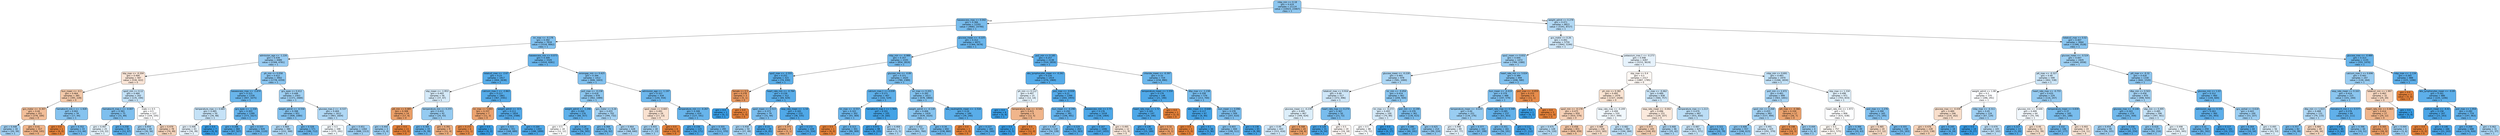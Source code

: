 digraph Tree {
node [shape=box, style="filled, rounded", color="black", fontname="helvetica"] ;
edge [fontname="helvetica"] ;
0 [label="mbp_min <= 0.18\ngini = 0.419\nsamples = 21114\nvalue = [10023, 23467]\nclass = 1", fillcolor="#8ec7f0"] ;
1 [label="baseexcess_max <= 0.042\ngini = 0.366\nsamples = 12291\nvalue = [4682, 14740]\nclass = 1", fillcolor="#78bced"] ;
0 -> 1 [labeldistance=2.5, labelangle=45, headlabel="True"] ;
2 [label="inr_max <= -0.178\ngini = 0.392\nsamples = 7818\nvalue = [3318, 9062]\nclass = 1", fillcolor="#81c1ef"] ;
1 -> 2 ;
3 [label="admission_age <= -1.226\ngini = 0.439\nsamples = 4489\nvalue = [2308, 4781]\nclass = 1", fillcolor="#99ccf2"] ;
2 -> 3 ;
4 [label="sbp_max <= -0.204\ngini = 0.494\nsamples = 587\nvalue = [530, 422]\nclass = 0", fillcolor="#fae5d7"] ;
3 -> 4 ;
5 [label="bun_mean <= -0.1\ngini = 0.464\nsamples = 385\nvalue = [395, 228]\nclass = 0", fillcolor="#f4caab"] ;
4 -> 5 ;
6 [label="gcs_motor <= -0.307\ngini = 0.44\nsamples = 351\nvalue = [378, 184]\nclass = 0", fillcolor="#f2be99"] ;
5 -> 6 ;
7 [label="gini = 0.448\nsamples = 34\nvalue = [20, 39]\nclass = 1", fillcolor="#9fcff2"] ;
6 -> 7 ;
8 [label="gini = 0.41\nsamples = 317\nvalue = [358, 145]\nclass = 0", fillcolor="#f0b489"] ;
6 -> 8 ;
9 [label="hematocrit_min.1 <= -1.928\ngini = 0.402\nsamples = 34\nvalue = [17, 44]\nclass = 1", fillcolor="#86c3ef"] ;
5 -> 9 ;
10 [label="gini = 0.0\nsamples = 1\nvalue = [4, 0]\nclass = 0", fillcolor="#e58139"] ;
9 -> 10 ;
11 [label="gini = 0.352\nsamples = 33\nvalue = [13, 44]\nclass = 1", fillcolor="#74baed"] ;
9 -> 11 ;
12 [label="spo2_min <= 0.12\ngini = 0.484\nsamples = 202\nvalue = [135, 194]\nclass = 1", fillcolor="#c3e1f7"] ;
4 -> 12 ;
13 [label="hematocrit_max.1 <= -0.007\ngini = 0.383\nsamples = 75\nvalue = [31, 89]\nclass = 1", fillcolor="#7ebfee"] ;
12 -> 13 ;
14 [label="gini = 0.497\nsamples = 25\nvalue = [19, 22]\nclass = 1", fillcolor="#e4f2fb"] ;
13 -> 14 ;
15 [label="gini = 0.258\nsamples = 50\nvalue = [12, 67]\nclass = 1", fillcolor="#5cafea"] ;
13 -> 15 ;
16 [label="male <= 0.5\ngini = 0.5\nsamples = 127\nvalue = [104, 105]\nclass = 1", fillcolor="#fdfeff"] ;
12 -> 16 ;
17 [label="gini = 0.454\nsamples = 49\nvalue = [30, 56]\nclass = 1", fillcolor="#a3d2f3"] ;
16 -> 17 ;
18 [label="gini = 0.479\nsamples = 78\nvalue = [74, 49]\nclass = 0", fillcolor="#f6d4bc"] ;
16 -> 18 ;
19 [label="ph_min <= 0.058\ngini = 0.412\nsamples = 3902\nvalue = [1778, 4359]\nclass = 1", fillcolor="#8ac5f0"] ;
3 -> 19 ;
20 [label="baseexcess_max <= -2.874\ngini = 0.315\nsamples = 1339\nvalue = [407, 1675]\nclass = 1", fillcolor="#69b5eb"] ;
19 -> 20 ;
21 [label="temperature_max <= 0.685\ngini = 0.485\nsamples = 50\nvalue = [34, 48]\nclass = 1", fillcolor="#c5e2f7"] ;
20 -> 21 ;
22 [label="gini = 0.498\nsamples = 43\nvalue = [34, 39]\nclass = 1", fillcolor="#e6f2fc"] ;
21 -> 22 ;
23 [label="gini = 0.0\nsamples = 7\nvalue = [0, 9]\nclass = 1", fillcolor="#399de5"] ;
21 -> 23 ;
24 [label="gcs_eyes <= -1.334\ngini = 0.303\nsamples = 1289\nvalue = [373, 1627]\nclass = 1", fillcolor="#66b3eb"] ;
20 -> 24 ;
25 [label="gini = 0.206\nsamples = 360\nvalue = [67, 507]\nclass = 1", fillcolor="#53aae8"] ;
24 -> 25 ;
26 [label="gini = 0.337\nsamples = 929\nvalue = [306, 1120]\nclass = 1", fillcolor="#6fb8ec"] ;
24 -> 26 ;
27 [label="gcs_eyes <= 0.412\ngini = 0.448\nsamples = 2563\nvalue = [1371, 2684]\nclass = 1", fillcolor="#9ecff2"] ;
19 -> 27 ;
28 [label="weight_admit <= -0.556\ngini = 0.398\nsamples = 951\nvalue = [408, 1080]\nclass = 1", fillcolor="#84c2ef"] ;
27 -> 28 ;
29 [label="gini = 0.469\nsamples = 380\nvalue = [222, 368]\nclass = 1", fillcolor="#b0d8f5"] ;
28 -> 29 ;
30 [label="gini = 0.328\nsamples = 571\nvalue = [186, 712]\nclass = 1", fillcolor="#6db7ec"] ;
28 -> 30 ;
31 [label="glucose_max.2 <= -0.537\ngini = 0.469\nsamples = 1612\nvalue = [963, 1604]\nclass = 1", fillcolor="#b0d8f5"] ;
27 -> 31 ;
32 [label="gini = 0.5\nsamples = 348\nvalue = [275, 291]\nclass = 1", fillcolor="#f4fafe"] ;
31 -> 32 ;
33 [label="gini = 0.451\nsamples = 1264\nvalue = [688, 1313]\nclass = 1", fillcolor="#a1d0f3"] ;
31 -> 33 ;
34 [label="baseexcess_min <= 0.073\ngini = 0.309\nsamples = 3329\nvalue = [1010, 4281]\nclass = 1", fillcolor="#68b4eb"] ;
2 -> 34 ;
35 [label="totalco2_max <= -2.67\ngini = 0.23\nsamples = 1917\nvalue = [404, 2638]\nclass = 1", fillcolor="#57ace9"] ;
34 -> 35 ;
36 [label="sbp_mean <= -1.953\ngini = 0.493\nsamples = 56\nvalue = [37, 47]\nclass = 1", fillcolor="#d5eaf9"] ;
35 -> 36 ;
37 [label="ptt_min <= 0.485\ngini = 0.308\nsamples = 14\nvalue = [17, 4]\nclass = 0", fillcolor="#eb9f68"] ;
36 -> 37 ;
38 [label="gini = 0.444\nsamples = 3\nvalue = [2, 4]\nclass = 1", fillcolor="#9ccef2"] ;
37 -> 38 ;
39 [label="gini = 0.0\nsamples = 11\nvalue = [15, 0]\nclass = 0", fillcolor="#e58139"] ;
37 -> 39 ;
40 [label="temperature_min <= 0.255\ngini = 0.433\nsamples = 42\nvalue = [20, 43]\nclass = 1", fillcolor="#95cbf1"] ;
36 -> 40 ;
41 [label="gini = 0.305\nsamples = 33\nvalue = [9, 39]\nclass = 1", fillcolor="#67b4eb"] ;
40 -> 41 ;
42 [label="gini = 0.391\nsamples = 9\nvalue = [11, 4]\nclass = 0", fillcolor="#eeaf81"] ;
40 -> 42 ;
43 [label="calcium_max.1 <= -2.863\ngini = 0.217\nsamples = 1861\nvalue = [367, 2591]\nclass = 1", fillcolor="#55abe9"] ;
35 -> 43 ;
44 [label="inr_max <= 5.693\ngini = 0.337\nsamples = 7\nvalue = [11, 3]\nclass = 0", fillcolor="#eca36f"] ;
43 -> 44 ;
45 [label="gini = 0.153\nsamples = 6\nvalue = [11, 1]\nclass = 0", fillcolor="#e78c4b"] ;
44 -> 45 ;
46 [label="gini = 0.0\nsamples = 1\nvalue = [0, 2]\nclass = 1", fillcolor="#399de5"] ;
44 -> 46 ;
47 [label="weight_admit <= -0.5\ngini = 0.213\nsamples = 1854\nvalue = [356, 2588]\nclass = 1", fillcolor="#54aae9"] ;
43 -> 47 ;
48 [label="gini = 0.315\nsamples = 551\nvalue = [168, 689]\nclass = 1", fillcolor="#69b5eb"] ;
47 -> 48 ;
49 [label="gini = 0.164\nsamples = 1303\nvalue = [188, 1899]\nclass = 1", fillcolor="#4da7e8"] ;
47 -> 49 ;
50 [label="aniongap_min <= 0.425\ngini = 0.394\nsamples = 1412\nvalue = [606, 1643]\nclass = 1", fillcolor="#82c1ef"] ;
34 -> 50 ;
51 [label="po2_max <= -0.238\ngini = 0.418\nsamples = 978\nvalue = [462, 1089]\nclass = 1", fillcolor="#8dc7f0"] ;
50 -> 51 ;
52 [label="weight_admit <= -1.246\ngini = 0.269\nsamples = 276\nvalue = [68, 357]\nclass = 1", fillcolor="#5fb0ea"] ;
51 -> 52 ;
53 [label="gini = 0.5\nsamples = 18\nvalue = [12, 12]\nclass = 0", fillcolor="#ffffff"] ;
52 -> 53 ;
54 [label="gini = 0.24\nsamples = 258\nvalue = [56, 345]\nclass = 1", fillcolor="#59ade9"] ;
52 -> 54 ;
55 [label="gcs_motor <= 0.26\ngini = 0.455\nsamples = 702\nvalue = [394, 732]\nclass = 1", fillcolor="#a4d2f3"] ;
51 -> 55 ;
56 [label="gini = 0.344\nsamples = 74\nvalue = [26, 92]\nclass = 1", fillcolor="#71b9ec"] ;
55 -> 56 ;
57 [label="gini = 0.464\nsamples = 628\nvalue = [368, 640]\nclass = 1", fillcolor="#abd5f4"] ;
55 -> 57 ;
58 [label="admission_age <= -1.197\ngini = 0.327\nsamples = 434\nvalue = [144, 554]\nclass = 1", fillcolor="#6cb6ec"] ;
50 -> 58 ;
59 [label="spo2_mean <= 0.665\ngini = 0.491\nsamples = 24\nvalue = [17, 13]\nclass = 0", fillcolor="#f9e1d0"] ;
58 -> 59 ;
60 [label="gini = 0.455\nsamples = 18\nvalue = [7, 13]\nclass = 1", fillcolor="#a4d2f3"] ;
59 -> 60 ;
61 [label="gini = 0.0\nsamples = 6\nvalue = [10, 0]\nclass = 0", fillcolor="#e58139"] ;
59 -> 61 ;
62 [label="temperature_min <= -0.267\ngini = 0.308\nsamples = 410\nvalue = [127, 541]\nclass = 1", fillcolor="#67b4eb"] ;
58 -> 62 ;
63 [label="gini = 0.156\nsamples = 115\nvalue = [16, 171]\nclass = 1", fillcolor="#4ca6e7"] ;
62 -> 63 ;
64 [label="gini = 0.355\nsamples = 295\nvalue = [111, 370]\nclass = 1", fillcolor="#74baed"] ;
62 -> 64 ;
65 [label="glucose_mean <= -0.225\ngini = 0.312\nsamples = 4473\nvalue = [1364, 5678]\nclass = 1", fillcolor="#69b5eb"] ;
1 -> 65 ;
66 [label="mbp_min <= -0.988\ngini = 0.357\nsamples = 2335\nvalue = [854, 2819]\nclass = 1", fillcolor="#75bbed"] ;
65 -> 66 ;
67 [label="spo2_max <= -2.555\ngini = 0.251\nsamples = 315\nvalue = [74, 430]\nclass = 1", fillcolor="#5baee9"] ;
66 -> 67 ;
68 [label="female <= 0.5\ngini = 0.278\nsamples = 3\nvalue = [5, 1]\nclass = 0", fillcolor="#ea9a61"] ;
67 -> 68 ;
69 [label="gini = 0.0\nsamples = 1\nvalue = [0, 1]\nclass = 1", fillcolor="#399de5"] ;
68 -> 69 ;
70 [label="gini = 0.0\nsamples = 2\nvalue = [5, 0]\nclass = 0", fillcolor="#e58139"] ;
68 -> 70 ;
71 [label="heart_rate_min <= -0.784\ngini = 0.239\nsamples = 312\nvalue = [69, 429]\nclass = 1", fillcolor="#59ade9"] ;
67 -> 71 ;
72 [label="spo2_mean <= 0.513\ngini = 0.373\nsamples = 79\nvalue = [31, 94]\nclass = 1", fillcolor="#7abdee"] ;
71 -> 72 ;
73 [label="gini = 0.458\nsamples = 50\nvalue = [27, 49]\nclass = 1", fillcolor="#a6d3f3"] ;
72 -> 73 ;
74 [label="gini = 0.15\nsamples = 29\nvalue = [4, 45]\nclass = 1", fillcolor="#4ba6e7"] ;
72 -> 74 ;
75 [label="resp_rate_mean <= -1.54\ngini = 0.183\nsamples = 233\nvalue = [38, 335]\nclass = 1", fillcolor="#4fa8e8"] ;
71 -> 75 ;
76 [label="gini = 0.375\nsamples = 4\nvalue = [3, 1]\nclass = 0", fillcolor="#eeab7b"] ;
75 -> 76 ;
77 [label="gini = 0.172\nsamples = 229\nvalue = [35, 334]\nclass = 1", fillcolor="#4ea7e8"] ;
75 -> 77 ;
78 [label="glucose_min <= -0.89\ngini = 0.371\nsamples = 2020\nvalue = [780, 2389]\nclass = 1", fillcolor="#7abded"] ;
66 -> 78 ;
79 [label="calcium_max.1 <= 0.039\ngini = 0.271\nsamples = 407\nvalue = [102, 529]\nclass = 1", fillcolor="#5fb0ea"] ;
78 -> 79 ;
80 [label="inr_max <= -0.557\ngini = 0.322\nsamples = 302\nvalue = [93, 369]\nclass = 1", fillcolor="#6bb6ec"] ;
79 -> 80 ;
81 [label="gini = 0.0\nsamples = 1\nvalue = [4, 0]\nclass = 0", fillcolor="#e58139"] ;
80 -> 81 ;
82 [label="gini = 0.313\nsamples = 301\nvalue = [89, 369]\nclass = 1", fillcolor="#69b5eb"] ;
80 -> 82 ;
83 [label="hematocrit_max.1 <= 1.564\ngini = 0.101\nsamples = 105\nvalue = [9, 160]\nclass = 1", fillcolor="#44a3e6"] ;
79 -> 83 ;
84 [label="gini = 0.072\nsamples = 98\nvalue = [6, 155]\nclass = 1", fillcolor="#41a1e6"] ;
83 -> 84 ;
85 [label="gini = 0.469\nsamples = 7\nvalue = [3, 5]\nclass = 1", fillcolor="#b0d8f5"] ;
83 -> 85 ;
86 [label="inr_max <= 0.201\ngini = 0.392\nsamples = 1613\nvalue = [678, 1860]\nclass = 1", fillcolor="#81c1ee"] ;
78 -> 86 ;
87 [label="weight_admit <= -0.128\ngini = 0.406\nsamples = 1429\nvalue = [639, 1620]\nclass = 1", fillcolor="#87c4ef"] ;
86 -> 87 ;
88 [label="gini = 0.452\nsamples = 737\nvalue = [401, 760]\nclass = 1", fillcolor="#a1d1f3"] ;
87 -> 88 ;
89 [label="gini = 0.34\nsamples = 692\nvalue = [238, 860]\nclass = 1", fillcolor="#70b8ec"] ;
87 -> 89 ;
90 [label="abs_neutrophils_mean <= -1.516\ngini = 0.24\nsamples = 184\nvalue = [39, 240]\nclass = 1", fillcolor="#59ade9"] ;
86 -> 90 ;
91 [label="gini = 0.0\nsamples = 1\nvalue = [3, 0]\nclass = 0", fillcolor="#e58139"] ;
90 -> 91 ;
92 [label="gini = 0.227\nsamples = 183\nvalue = [36, 240]\nclass = 1", fillcolor="#57ace9"] ;
90 -> 92 ;
93 [label="po2_min <= 0.185\ngini = 0.257\nsamples = 2138\nvalue = [510, 2859]\nclass = 1", fillcolor="#5caeea"] ;
65 -> 93 ;
94 [label="abs_lymphocytes_mean <= -0.261\ngini = 0.216\nsamples = 1414\nvalue = [276, 1969]\nclass = 1", fillcolor="#55abe9"] ;
93 -> 94 ;
95 [label="ph_min <= 0.112\ngini = 0.497\nsamples = 15\nvalue = [12, 14]\nclass = 1", fillcolor="#e3f1fb"] ;
94 -> 95 ;
96 [label="gini = 0.0\nsamples = 6\nvalue = [0, 9]\nclass = 1", fillcolor="#399de5"] ;
95 -> 96 ;
97 [label="temperature_max <= -0.542\ngini = 0.415\nsamples = 9\nvalue = [12, 5]\nclass = 0", fillcolor="#f0b58b"] ;
95 -> 97 ;
98 [label="gini = 0.0\nsamples = 2\nvalue = [0, 5]\nclass = 1", fillcolor="#399de5"] ;
97 -> 98 ;
99 [label="gini = 0.0\nsamples = 7\nvalue = [12, 0]\nclass = 0", fillcolor="#e58139"] ;
97 -> 99 ;
100 [label="po2_max <= -0.939\ngini = 0.21\nsamples = 1399\nvalue = [264, 1955]\nclass = 1", fillcolor="#54aae9"] ;
94 -> 100 ;
101 [label="bun_mean <= -0.296\ngini = 0.292\nsamples = 381\nvalue = [106, 491]\nclass = 1", fillcolor="#64b2eb"] ;
100 -> 101 ;
102 [label="gini = 0.417\nsamples = 118\nvalue = [54, 128]\nclass = 1", fillcolor="#8dc6f0"] ;
101 -> 102 ;
103 [label="gini = 0.219\nsamples = 263\nvalue = [52, 363]\nclass = 1", fillcolor="#55abe9"] ;
101 -> 103 ;
104 [label="baseexcess_min <= 2.71\ngini = 0.176\nsamples = 1018\nvalue = [158, 1464]\nclass = 1", fillcolor="#4ea8e8"] ;
100 -> 104 ;
105 [label="gini = 0.167\nsamples = 1006\nvalue = [147, 1455]\nclass = 1", fillcolor="#4da7e8"] ;
104 -> 105 ;
106 [label="gini = 0.495\nsamples = 12\nvalue = [11, 9]\nclass = 0", fillcolor="#fae8db"] ;
104 -> 106 ;
107 [label="chloride_mean <= -0.397\ngini = 0.33\nsamples = 724\nvalue = [234, 890]\nclass = 1", fillcolor="#6db7ec"] ;
93 -> 107 ;
108 [label="temperature_mean <= 3.359\ngini = 0.179\nsamples = 148\nvalue = [21, 190]\nclass = 1", fillcolor="#4fa8e8"] ;
107 -> 108 ;
109 [label="heart_rate_max <= 1.72\ngini = 0.165\nsamples = 147\nvalue = [19, 190]\nclass = 1", fillcolor="#4da7e8"] ;
108 -> 109 ;
110 [label="gini = 0.136\nsamples = 144\nvalue = [15, 189]\nclass = 1", fillcolor="#49a5e7"] ;
109 -> 110 ;
111 [label="gini = 0.32\nsamples = 3\nvalue = [4, 1]\nclass = 0", fillcolor="#eca06a"] ;
109 -> 111 ;
112 [label="gini = 0.0\nsamples = 1\nvalue = [2, 0]\nclass = 0", fillcolor="#e58139"] ;
108 -> 112 ;
113 [label="dbp_max <= -1.238\ngini = 0.358\nsamples = 576\nvalue = [213, 700]\nclass = 1", fillcolor="#75bbed"] ;
107 -> 113 ;
114 [label="wbc_mean <= -0.648\ngini = 0.117\nsamples = 67\nvalue = [6, 90]\nclass = 1", fillcolor="#46a4e7"] ;
113 -> 114 ;
115 [label="gini = 0.0\nsamples = 1\nvalue = [1, 0]\nclass = 0", fillcolor="#e58139"] ;
114 -> 115 ;
116 [label="gini = 0.1\nsamples = 66\nvalue = [5, 90]\nclass = 1", fillcolor="#44a2e6"] ;
114 -> 116 ;
117 [label="bun_mean <= 0.096\ngini = 0.378\nsamples = 509\nvalue = [207, 610]\nclass = 1", fillcolor="#7cbeee"] ;
113 -> 117 ;
118 [label="gini = 0.403\nsamples = 444\nvalue = [199, 511]\nclass = 1", fillcolor="#86c3ef"] ;
117 -> 118 ;
119 [label="gini = 0.138\nsamples = 65\nvalue = [8, 99]\nclass = 1", fillcolor="#49a5e7"] ;
117 -> 119 ;
120 [label="weight_admit <= 0.278\ngini = 0.471\nsamples = 8823\nvalue = [5341, 8727]\nclass = 1", fillcolor="#b2d9f5"] ;
0 -> 120 [labeldistance=2.5, labelangle=-45, headlabel="False"] ;
121 [label="gcs_motor <= 0.26\ngini = 0.491\nsamples = 5759\nvalue = [3942, 5199]\nclass = 1", fillcolor="#cfe7f9"] ;
120 -> 121 ;
122 [label="spo2_mean <= 0.832\ngini = 0.444\nsamples = 1472\nvalue = [789, 1580]\nclass = 1", fillcolor="#9ccef2"] ;
121 -> 122 ;
123 [label="glucose_mean <= -0.228\ngini = 0.465\nsamples = 978\nvalue = [581, 1000]\nclass = 1", fillcolor="#acd6f4"] ;
122 -> 123 ;
124 [label="totalco2_max <= 0.916\ngini = 0.49\nsamples = 517\nvalue = [372, 496]\nclass = 1", fillcolor="#cee6f8"] ;
123 -> 124 ;
125 [label="glucose_mean <= -0.239\ngini = 0.495\nsamples = 467\nvalue = [349, 424]\nclass = 1", fillcolor="#dceefa"] ;
124 -> 125 ;
126 [label="gini = 0.49\nsamples = 443\nvalue = [315, 416]\nclass = 1", fillcolor="#cfe7f9"] ;
125 -> 126 ;
127 [label="gini = 0.308\nsamples = 24\nvalue = [34, 8]\nclass = 0", fillcolor="#eb9f68"] ;
125 -> 127 ;
128 [label="heart_rate_max <= 0.274\ngini = 0.367\nsamples = 50\nvalue = [23, 72]\nclass = 1", fillcolor="#78bced"] ;
124 -> 128 ;
129 [label="gini = 0.128\nsamples = 31\nvalue = [4, 54]\nclass = 1", fillcolor="#48a4e7"] ;
128 -> 129 ;
130 [label="gini = 0.5\nsamples = 19\nvalue = [19, 18]\nclass = 0", fillcolor="#fef8f5"] ;
128 -> 130 ;
131 [label="inr_min <= -0.454\ngini = 0.414\nsamples = 461\nvalue = [209, 504]\nclass = 1", fillcolor="#8bc6f0"] ;
123 -> 131 ;
132 [label="inr_max <= -0.273\ngini = 0.493\nsamples = 100\nvalue = [70, 89]\nclass = 1", fillcolor="#d5eaf9"] ;
131 -> 132 ;
133 [label="gini = 0.5\nsamples = 88\nvalue = [70, 72]\nclass = 1", fillcolor="#fafcfe"] ;
132 -> 133 ;
134 [label="gini = 0.0\nsamples = 12\nvalue = [0, 17]\nclass = 1", fillcolor="#399de5"] ;
132 -> 134 ;
135 [label="po2_min <= -0.199\ngini = 0.376\nsamples = 361\nvalue = [139, 415]\nclass = 1", fillcolor="#7bbeee"] ;
131 -> 135 ;
136 [label="gini = 0.286\nsamples = 147\nvalue = [40, 191]\nclass = 1", fillcolor="#62b2ea"] ;
135 -> 136 ;
137 [label="gini = 0.425\nsamples = 214\nvalue = [99, 224]\nclass = 1", fillcolor="#91c8f0"] ;
135 -> 137 ;
138 [label="heart_rate_min <= 3.024\ngini = 0.389\nsamples = 494\nvalue = [208, 580]\nclass = 1", fillcolor="#80c0ee"] ;
122 -> 138 ;
139 [label="bun_mean <= -0.419\ngini = 0.379\nsamples = 488\nvalue = [197, 579]\nclass = 1", fillcolor="#7cbeee"] ;
138 -> 139 ;
140 [label="temperature_mean <= -0.033\ngini = 0.44\nsamples = 251\nvalue = [134, 276]\nclass = 1", fillcolor="#99cdf2"] ;
139 -> 140 ;
141 [label="gini = 0.498\nsamples = 89\nvalue = [67, 77]\nclass = 1", fillcolor="#e5f2fc"] ;
140 -> 141 ;
142 [label="gini = 0.377\nsamples = 162\nvalue = [67, 199]\nclass = 1", fillcolor="#7cbeee"] ;
140 -> 142 ;
143 [label="heart_rate_max <= 0.348\ngini = 0.285\nsamples = 237\nvalue = [63, 303]\nclass = 1", fillcolor="#62b1ea"] ;
139 -> 143 ;
144 [label="gini = 0.351\nsamples = 161\nvalue = [56, 191]\nclass = 1", fillcolor="#73baed"] ;
143 -> 144 ;
145 [label="gini = 0.111\nsamples = 76\nvalue = [7, 112]\nclass = 1", fillcolor="#45a3e7"] ;
143 -> 145 ;
146 [label="po2_max <= -0.859\ngini = 0.153\nsamples = 6\nvalue = [11, 1]\nclass = 0", fillcolor="#e78c4b"] ;
138 -> 146 ;
147 [label="gini = 0.0\nsamples = 1\nvalue = [0, 1]\nclass = 1", fillcolor="#399de5"] ;
146 -> 147 ;
148 [label="gini = 0.0\nsamples = 5\nvalue = [11, 0]\nclass = 0", fillcolor="#e58139"] ;
146 -> 148 ;
149 [label="potassium_max.1 <= -0.273\ngini = 0.498\nsamples = 4287\nvalue = [3153, 3619]\nclass = 1", fillcolor="#e6f2fc"] ;
121 -> 149 ;
150 [label="sbp_max <= 0.4\ngini = 0.5\nsamples = 2317\nvalue = [1887, 1785]\nclass = 0", fillcolor="#fef8f4"] ;
149 -> 150 ;
151 [label="ph_min <= 0.382\ngini = 0.492\nsamples = 1479\nvalue = [1327, 1028]\nclass = 0", fillcolor="#f9e3d2"] ;
150 -> 151 ;
152 [label="spo2_min <= -0.178\ngini = 0.475\nsamples = 959\nvalue = [910, 579]\nclass = 0", fillcolor="#f6d1b7"] ;
151 -> 152 ;
153 [label="gini = 0.475\nsamples = 128\nvalue = [76, 120]\nclass = 1", fillcolor="#b6dbf5"] ;
152 -> 153 ;
154 [label="gini = 0.458\nsamples = 831\nvalue = [834, 459]\nclass = 0", fillcolor="#f3c6a6"] ;
152 -> 154 ;
155 [label="resp_rate_max <= -0.209\ngini = 0.499\nsamples = 520\nvalue = [417, 449]\nclass = 1", fillcolor="#f1f8fd"] ;
151 -> 155 ;
156 [label="gini = 0.489\nsamples = 236\nvalue = [223, 165]\nclass = 0", fillcolor="#f8decc"] ;
155 -> 156 ;
157 [label="gini = 0.482\nsamples = 284\nvalue = [194, 284]\nclass = 1", fillcolor="#c0e0f7"] ;
155 -> 157 ;
158 [label="inr_max <= -0.462\ngini = 0.489\nsamples = 838\nvalue = [560, 757]\nclass = 1", fillcolor="#cbe5f8"] ;
150 -> 158 ;
159 [label="resp_rate_mean <= -0.002\ngini = 0.496\nsamples = 151\nvalue = [129, 107]\nclass = 0", fillcolor="#fbeadd"] ;
158 -> 159 ;
160 [label="gini = 0.473\nsamples = 105\nvalue = [104, 65]\nclass = 0", fillcolor="#f5d0b5"] ;
159 -> 160 ;
161 [label="gini = 0.468\nsamples = 46\nvalue = [25, 42]\nclass = 1", fillcolor="#afd7f4"] ;
159 -> 161 ;
162 [label="temperature_max <= 1.213\ngini = 0.479\nsamples = 687\nvalue = [431, 650]\nclass = 1", fillcolor="#bcdef6"] ;
158 -> 162 ;
163 [label="gini = 0.487\nsamples = 625\nvalue = [411, 571]\nclass = 1", fillcolor="#c8e4f8"] ;
162 -> 163 ;
164 [label="gini = 0.322\nsamples = 62\nvalue = [20, 79]\nclass = 1", fillcolor="#6bb6ec"] ;
162 -> 164 ;
165 [label="mbp_min <= 0.691\ngini = 0.483\nsamples = 1970\nvalue = [1266, 1834]\nclass = 1", fillcolor="#c2e1f7"] ;
149 -> 165 ;
166 [label="po2_min <= 2.472\ngini = 0.461\nsamples = 999\nvalue = [563, 1001]\nclass = 1", fillcolor="#a8d4f4"] ;
165 -> 166 ;
167 [label="spo2_min <= 0.268\ngini = 0.455\nsamples = 982\nvalue = [537, 994]\nclass = 1", fillcolor="#a4d2f3"] ;
166 -> 167 ;
168 [label="gini = 0.408\nsamples = 557\nvalue = [246, 615]\nclass = 1", fillcolor="#88c4ef"] ;
167 -> 168 ;
169 [label="gini = 0.491\nsamples = 425\nvalue = [291, 379]\nclass = 1", fillcolor="#d1e8f9"] ;
167 -> 169 ;
170 [label="ptt_max <= -0.366\ngini = 0.334\nsamples = 17\nvalue = [26, 7]\nclass = 0", fillcolor="#eca36e"] ;
166 -> 170 ;
171 [label="gini = 0.198\nsamples = 13\nvalue = [24, 3]\nclass = 0", fillcolor="#e89152"] ;
170 -> 171 ;
172 [label="gini = 0.444\nsamples = 4\nvalue = [2, 4]\nclass = 1", fillcolor="#9ccef2"] ;
170 -> 172 ;
173 [label="sbp_max <= 1.334\ngini = 0.496\nsamples = 971\nvalue = [703, 833]\nclass = 1", fillcolor="#e0f0fb"] ;
165 -> 173 ;
174 [label="heart_rate_min <= 1.973\ngini = 0.5\nsamples = 806\nvalue = [631, 638]\nclass = 1", fillcolor="#fdfeff"] ;
173 -> 174 ;
175 [label="gini = 0.5\nsamples = 757\nvalue = [611, 575]\nclass = 0", fillcolor="#fdf8f3"] ;
174 -> 175 ;
176 [label="gini = 0.366\nsamples = 49\nvalue = [20, 63]\nclass = 1", fillcolor="#78bced"] ;
174 -> 176 ;
177 [label="po2_max <= -1.276\ngini = 0.394\nsamples = 165\nvalue = [72, 195]\nclass = 1", fillcolor="#82c1ef"] ;
173 -> 177 ;
178 [label="gini = 0.485\nsamples = 19\nvalue = [17, 12]\nclass = 0", fillcolor="#f7dac5"] ;
177 -> 178 ;
179 [label="gini = 0.355\nsamples = 146\nvalue = [55, 183]\nclass = 1", fillcolor="#75baed"] ;
177 -> 179 ;
180 [label="totalco2_max <= 0.02\ngini = 0.407\nsamples = 3064\nvalue = [1399, 3528]\nclass = 1", fillcolor="#88c4ef"] ;
120 -> 180 ;
181 [label="glucose_mean <= -0.524\ngini = 0.447\nsamples = 1929\nvalue = [1044, 2058]\nclass = 1", fillcolor="#9dcff2"] ;
180 -> 181 ;
182 [label="ptt_max <= -0.327\ngini = 0.49\nsamples = 599\nvalue = [402, 538]\nclass = 1", fillcolor="#cde6f8"] ;
181 -> 182 ;
183 [label="weight_admit <= 1.08\ngini = 0.5\nsamples = 370\nvalue = [286, 291]\nclass = 1", fillcolor="#fcfdff"] ;
182 -> 183 ;
184 [label="glucose_max <= -0.439\ngini = 0.489\nsamples = 246\nvalue = [219, 162]\nclass = 0", fillcolor="#f8decb"] ;
183 -> 184 ;
185 [label="gini = 0.476\nsamples = 228\nvalue = [215, 138]\nclass = 0", fillcolor="#f6d2b8"] ;
184 -> 185 ;
186 [label="gini = 0.245\nsamples = 18\nvalue = [4, 24]\nclass = 1", fillcolor="#5aade9"] ;
184 -> 186 ;
187 [label="mbp_max <= -0.311\ngini = 0.45\nsamples = 124\nvalue = [67, 129]\nclass = 1", fillcolor="#a0d0f3"] ;
183 -> 187 ;
188 [label="gini = 0.0\nsamples = 19\nvalue = [0, 27]\nclass = 1", fillcolor="#399de5"] ;
187 -> 188 ;
189 [label="gini = 0.479\nsamples = 105\nvalue = [67, 102]\nclass = 1", fillcolor="#bbddf6"] ;
187 -> 189 ;
190 [label="heart_rate_max <= -0.755\ngini = 0.435\nsamples = 229\nvalue = [116, 247]\nclass = 1", fillcolor="#96cbf1"] ;
182 -> 190 ;
191 [label="glucose_min <= -0.646\ngini = 0.499\nsamples = 64\nvalue = [55, 59]\nclass = 1", fillcolor="#f2f8fd"] ;
190 -> 191 ;
192 [label="gini = 0.227\nsamples = 13\nvalue = [3, 20]\nclass = 1", fillcolor="#57ace9"] ;
191 -> 192 ;
193 [label="gini = 0.49\nsamples = 51\nvalue = [52, 39]\nclass = 0", fillcolor="#f8e0ce"] ;
191 -> 193 ;
194 [label="temperature_mean <= 0.839\ngini = 0.37\nsamples = 165\nvalue = [61, 188]\nclass = 1", fillcolor="#79bded"] ;
190 -> 194 ;
195 [label="gini = 0.332\nsamples = 146\nvalue = [47, 177]\nclass = 1", fillcolor="#6eb7ec"] ;
194 -> 195 ;
196 [label="gini = 0.493\nsamples = 19\nvalue = [14, 11]\nclass = 0", fillcolor="#f9e4d5"] ;
194 -> 196 ;
197 [label="ptt_max <= -0.32\ngini = 0.418\nsamples = 1330\nvalue = [642, 1520]\nclass = 1", fillcolor="#8dc6f0"] ;
181 -> 197 ;
198 [label="dbp_min <= 0.503\ngini = 0.456\nsamples = 870\nvalue = [498, 920]\nclass = 1", fillcolor="#a4d2f3"] ;
197 -> 198 ;
199 [label="glucose_max <= -0.146\ngini = 0.343\nsamples = 274\nvalue = [101, 359]\nclass = 1", fillcolor="#71b9ec"] ;
198 -> 199 ;
200 [label="gini = 0.454\nsamples = 99\nvalue = [56, 105]\nclass = 1", fillcolor="#a3d1f3"] ;
199 -> 200 ;
201 [label="gini = 0.256\nsamples = 175\nvalue = [45, 254]\nclass = 1", fillcolor="#5caeea"] ;
199 -> 201 ;
202 [label="sbp_min <= 0.495\ngini = 0.485\nsamples = 596\nvalue = [397, 561]\nclass = 1", fillcolor="#c5e2f7"] ;
198 -> 202 ;
203 [label="gini = 0.419\nsamples = 177\nvalue = [92, 216]\nclass = 1", fillcolor="#8dc7f0"] ;
202 -> 203 ;
204 [label="gini = 0.498\nsamples = 419\nvalue = [305, 345]\nclass = 1", fillcolor="#e8f4fc"] ;
202 -> 204 ;
205 [label="glucose_min <= 1.03\ngini = 0.312\nsamples = 460\nvalue = [144, 600]\nclass = 1", fillcolor="#69b5eb"] ;
197 -> 205 ;
206 [label="admission_age <= 0.331\ngini = 0.263\nsamples = 360\nvalue = [91, 493]\nclass = 1", fillcolor="#5eafea"] ;
205 -> 206 ;
207 [label="gini = 0.31\nsamples = 259\nvalue = [81, 342]\nclass = 1", fillcolor="#68b4eb"] ;
206 -> 207 ;
208 [label="gini = 0.117\nsamples = 101\nvalue = [10, 151]\nclass = 1", fillcolor="#46a3e7"] ;
206 -> 208 ;
209 [label="gcs_verbal <= 0.618\ngini = 0.443\nsamples = 100\nvalue = [53, 107]\nclass = 1", fillcolor="#9bcef2"] ;
205 -> 209 ;
210 [label="gini = 0.264\nsamples = 44\nvalue = [10, 54]\nclass = 1", fillcolor="#5eafea"] ;
209 -> 210 ;
211 [label="gini = 0.495\nsamples = 56\nvalue = [43, 53]\nclass = 1", fillcolor="#daedfa"] ;
209 -> 211 ;
212 [label="glucose_max <= -0.489\ngini = 0.313\nsamples = 1135\nvalue = [355, 1470]\nclass = 1", fillcolor="#69b5eb"] ;
180 -> 212 ;
213 [label="calcium_max.1 <= 0.696\ngini = 0.442\nsamples = 247\nvalue = [130, 264]\nclass = 1", fillcolor="#9acdf2"] ;
212 -> 213 ;
214 [label="resp_rate_mean <= 0.163\ngini = 0.414\nsamples = 215\nvalue = [101, 244]\nclass = 1", fillcolor="#8bc6f0"] ;
213 -> 214 ;
215 [label="dbp_min <= 1.023\ngini = 0.468\nsamples = 131\nvalue = [79, 133]\nclass = 1", fillcolor="#afd7f4"] ;
214 -> 215 ;
216 [label="gini = 0.357\nsamples = 82\nvalue = [30, 99]\nclass = 1", fillcolor="#75bbed"] ;
215 -> 216 ;
217 [label="gini = 0.484\nsamples = 49\nvalue = [49, 34]\nclass = 0", fillcolor="#f7d8c2"] ;
215 -> 217 ;
218 [label="hematocrit_min.1 <= 0.577\ngini = 0.276\nsamples = 84\nvalue = [22, 111]\nclass = 1", fillcolor="#60b0ea"] ;
214 -> 218 ;
219 [label="gini = 0.091\nsamples = 40\nvalue = [3, 60]\nclass = 1", fillcolor="#43a2e6"] ;
218 -> 219 ;
220 [label="gini = 0.396\nsamples = 44\nvalue = [19, 51]\nclass = 1", fillcolor="#83c2ef"] ;
218 -> 220 ;
221 [label="totalco2_min <= 1.997\ngini = 0.483\nsamples = 32\nvalue = [29, 20]\nclass = 0", fillcolor="#f7d8c2"] ;
213 -> 221 ;
222 [label="heart_rate_min <= 0.463\ngini = 0.414\nsamples = 27\nvalue = [29, 12]\nclass = 0", fillcolor="#f0b58b"] ;
221 -> 222 ;
223 [label="gini = 0.305\nsamples = 21\nvalue = [26, 6]\nclass = 0", fillcolor="#eb9e67"] ;
222 -> 223 ;
224 [label="gini = 0.444\nsamples = 6\nvalue = [3, 6]\nclass = 1", fillcolor="#9ccef2"] ;
222 -> 224 ;
225 [label="gini = 0.0\nsamples = 5\nvalue = [0, 8]\nclass = 1", fillcolor="#399de5"] ;
221 -> 225 ;
226 [label="mbp_max <= -1.134\ngini = 0.265\nsamples = 888\nvalue = [225, 1206]\nclass = 1", fillcolor="#5eafea"] ;
212 -> 226 ;
227 [label="gini = 0.0\nsamples = 2\nvalue = [5, 0]\nclass = 0", fillcolor="#e58139"] ;
226 -> 227 ;
228 [label="abs_lymphocytes_mean <= -0.09\ngini = 0.261\nsamples = 886\nvalue = [220, 1206]\nclass = 1", fillcolor="#5dafea"] ;
226 -> 228 ;
229 [label="sodium_mean <= -4.41\ngini = 0.158\nsamples = 167\nvalue = [23, 243]\nclass = 1", fillcolor="#4ca6e7"] ;
228 -> 229 ;
230 [label="gini = 0.0\nsamples = 1\nvalue = [2, 0]\nclass = 0", fillcolor="#e58139"] ;
229 -> 230 ;
231 [label="gini = 0.146\nsamples = 166\nvalue = [21, 243]\nclass = 1", fillcolor="#4aa5e7"] ;
229 -> 231 ;
232 [label="po2_max <= 1.954\ngini = 0.282\nsamples = 719\nvalue = [197, 963]\nclass = 1", fillcolor="#62b1ea"] ;
228 -> 232 ;
233 [label="gini = 0.268\nsamples = 688\nvalue = [176, 926]\nclass = 1", fillcolor="#5fb0ea"] ;
232 -> 233 ;
234 [label="gini = 0.462\nsamples = 31\nvalue = [21, 37]\nclass = 1", fillcolor="#a9d5f4"] ;
232 -> 234 ;
}